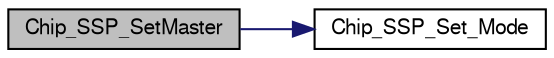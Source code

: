 digraph "Chip_SSP_SetMaster"
{
  edge [fontname="FreeSans",fontsize="10",labelfontname="FreeSans",labelfontsize="10"];
  node [fontname="FreeSans",fontsize="10",shape=record];
  rankdir="LR";
  Node1 [label="Chip_SSP_SetMaster",height=0.2,width=0.4,color="black", fillcolor="grey75", style="filled", fontcolor="black"];
  Node1 -> Node2 [color="midnightblue",fontsize="10",style="solid"];
  Node2 [label="Chip_SSP_Set_Mode",height=0.2,width=0.4,color="black", fillcolor="white", style="filled",URL="$group__SSP__17XX__40XX.html#ga9b5a23b5030facdb75c3ed06d5e86172",tooltip="Set the SSP working as master or slave mode. "];
}
